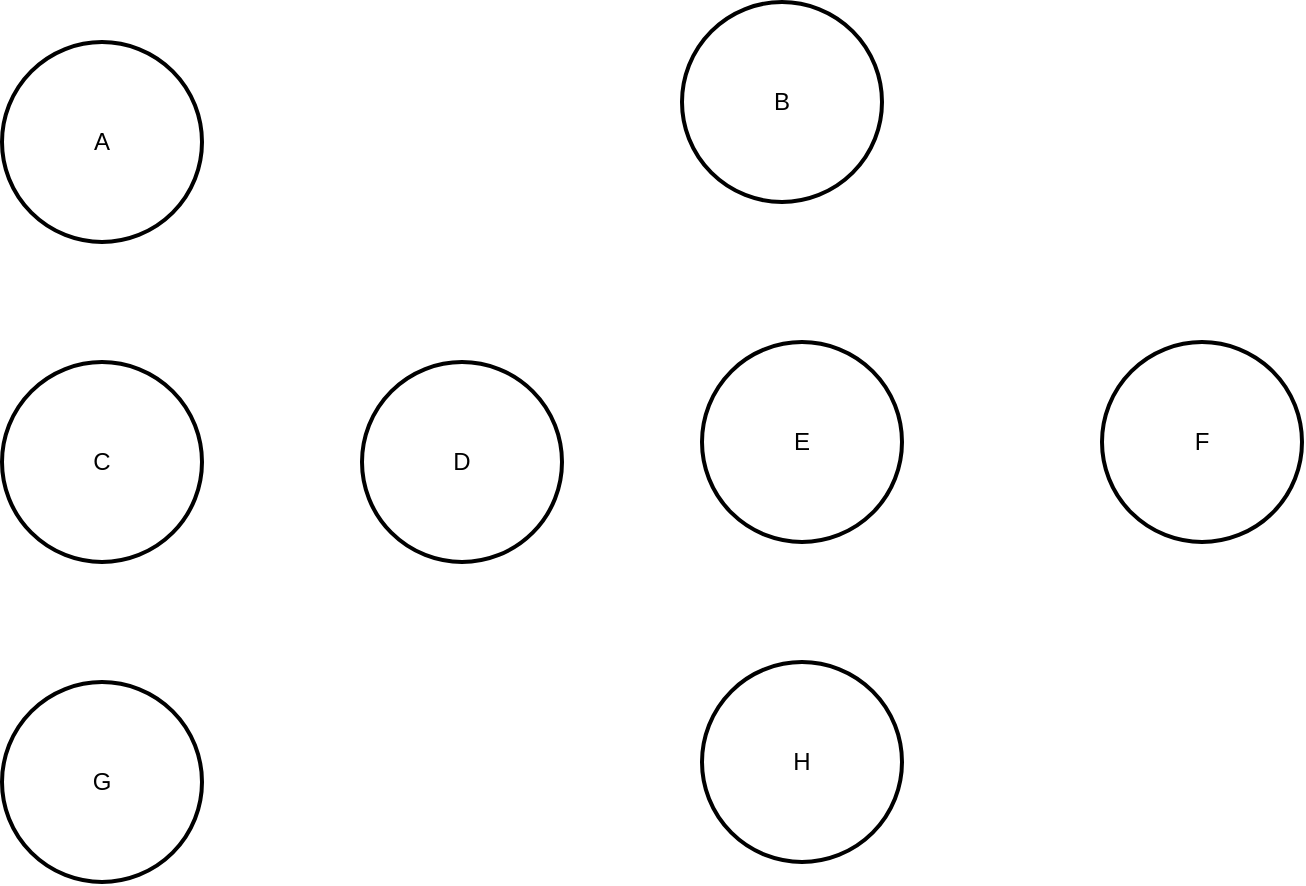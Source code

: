 <mxfile>
    <diagram id="q1xK6-N9ovuT_ffrh0Af" name="Page-1">
        <mxGraphModel dx="1130" dy="792" grid="1" gridSize="10" guides="1" tooltips="1" connect="1" arrows="1" fold="1" page="1" pageScale="1" pageWidth="850" pageHeight="1100" math="0" shadow="0">
            <root>
                <mxCell id="0"/>
                <mxCell id="1" parent="0"/>
                <mxCell id="2" value="G" style="strokeWidth=2;html=1;shape=mxgraph.flowchart.start_2;whiteSpace=wrap;" vertex="1" parent="1">
                    <mxGeometry x="100" y="470" width="100" height="100" as="geometry"/>
                </mxCell>
                <mxCell id="3" value="H" style="strokeWidth=2;html=1;shape=mxgraph.flowchart.start_2;whiteSpace=wrap;" vertex="1" parent="1">
                    <mxGeometry x="450" y="460" width="100" height="100" as="geometry"/>
                </mxCell>
                <mxCell id="4" value="E" style="strokeWidth=2;html=1;shape=mxgraph.flowchart.start_2;whiteSpace=wrap;" vertex="1" parent="1">
                    <mxGeometry x="450" y="300" width="100" height="100" as="geometry"/>
                </mxCell>
                <mxCell id="5" value="D" style="strokeWidth=2;html=1;shape=mxgraph.flowchart.start_2;whiteSpace=wrap;" vertex="1" parent="1">
                    <mxGeometry x="280" y="310" width="100" height="100" as="geometry"/>
                </mxCell>
                <mxCell id="6" value="C" style="strokeWidth=2;html=1;shape=mxgraph.flowchart.start_2;whiteSpace=wrap;" vertex="1" parent="1">
                    <mxGeometry x="100" y="310" width="100" height="100" as="geometry"/>
                </mxCell>
                <mxCell id="7" value="A" style="strokeWidth=2;html=1;shape=mxgraph.flowchart.start_2;whiteSpace=wrap;" vertex="1" parent="1">
                    <mxGeometry x="100" y="150" width="100" height="100" as="geometry"/>
                </mxCell>
                <mxCell id="8" value="B" style="strokeWidth=2;html=1;shape=mxgraph.flowchart.start_2;whiteSpace=wrap;" vertex="1" parent="1">
                    <mxGeometry x="440" y="130" width="100" height="100" as="geometry"/>
                </mxCell>
                <mxCell id="9" value="F" style="strokeWidth=2;html=1;shape=mxgraph.flowchart.start_2;whiteSpace=wrap;" vertex="1" parent="1">
                    <mxGeometry x="650" y="300" width="100" height="100" as="geometry"/>
                </mxCell>
            </root>
        </mxGraphModel>
    </diagram>
</mxfile>
